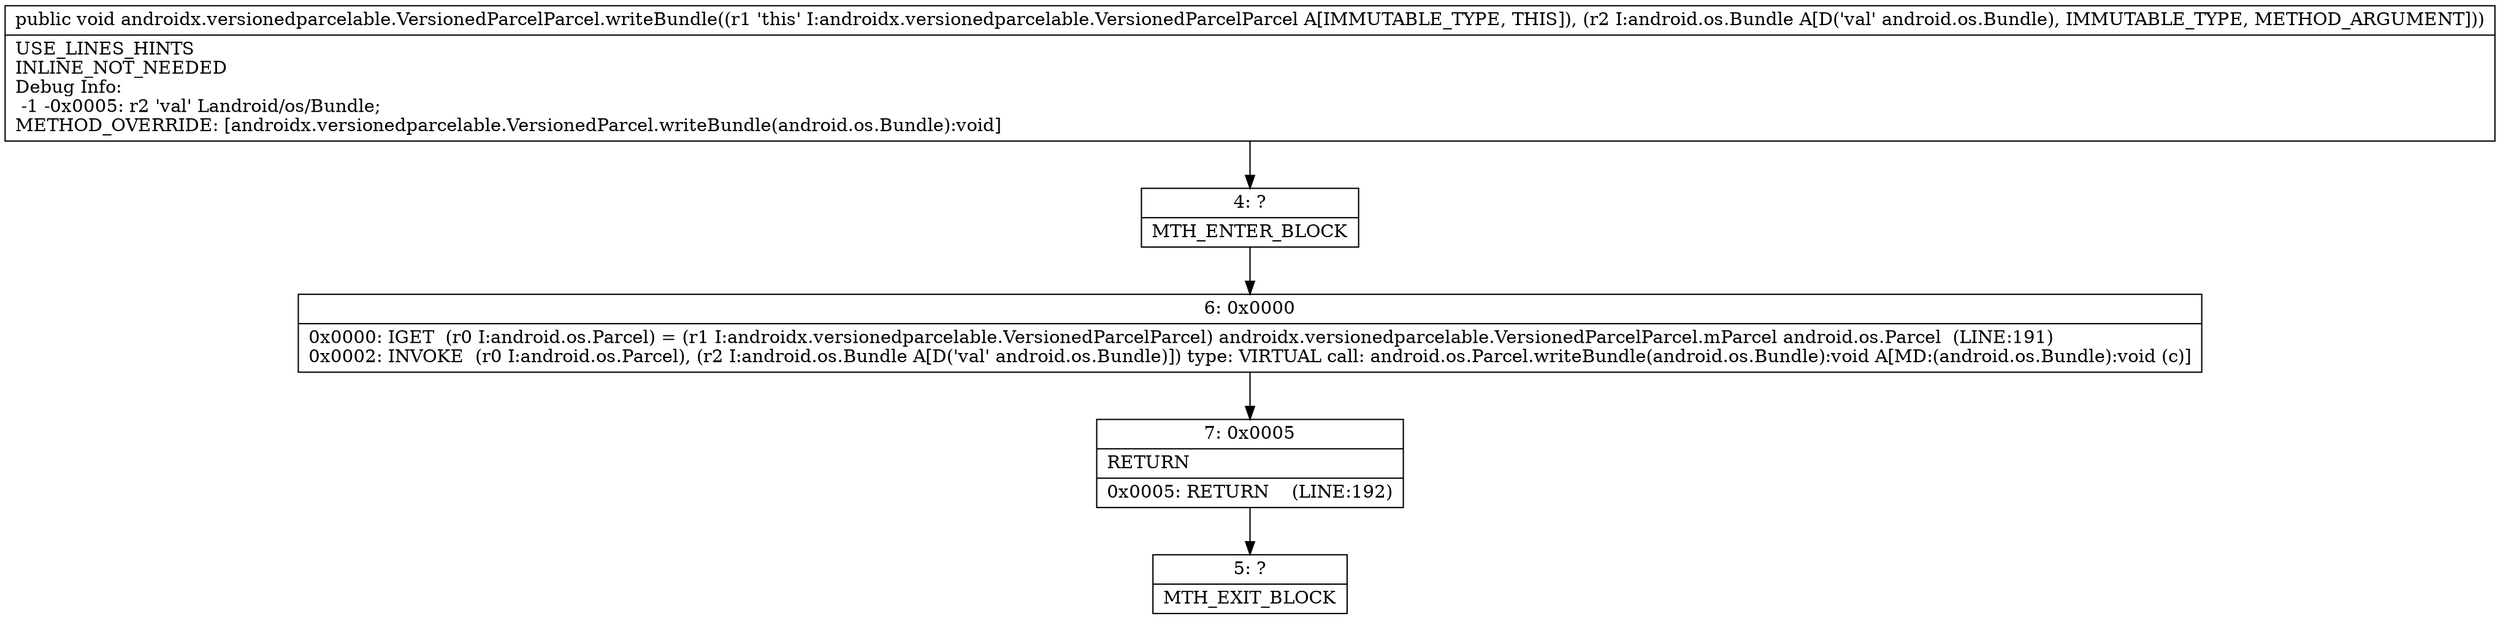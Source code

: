 digraph "CFG forandroidx.versionedparcelable.VersionedParcelParcel.writeBundle(Landroid\/os\/Bundle;)V" {
Node_4 [shape=record,label="{4\:\ ?|MTH_ENTER_BLOCK\l}"];
Node_6 [shape=record,label="{6\:\ 0x0000|0x0000: IGET  (r0 I:android.os.Parcel) = (r1 I:androidx.versionedparcelable.VersionedParcelParcel) androidx.versionedparcelable.VersionedParcelParcel.mParcel android.os.Parcel  (LINE:191)\l0x0002: INVOKE  (r0 I:android.os.Parcel), (r2 I:android.os.Bundle A[D('val' android.os.Bundle)]) type: VIRTUAL call: android.os.Parcel.writeBundle(android.os.Bundle):void A[MD:(android.os.Bundle):void (c)]\l}"];
Node_7 [shape=record,label="{7\:\ 0x0005|RETURN\l|0x0005: RETURN    (LINE:192)\l}"];
Node_5 [shape=record,label="{5\:\ ?|MTH_EXIT_BLOCK\l}"];
MethodNode[shape=record,label="{public void androidx.versionedparcelable.VersionedParcelParcel.writeBundle((r1 'this' I:androidx.versionedparcelable.VersionedParcelParcel A[IMMUTABLE_TYPE, THIS]), (r2 I:android.os.Bundle A[D('val' android.os.Bundle), IMMUTABLE_TYPE, METHOD_ARGUMENT]))  | USE_LINES_HINTS\lINLINE_NOT_NEEDED\lDebug Info:\l  \-1 \-0x0005: r2 'val' Landroid\/os\/Bundle;\lMETHOD_OVERRIDE: [androidx.versionedparcelable.VersionedParcel.writeBundle(android.os.Bundle):void]\l}"];
MethodNode -> Node_4;Node_4 -> Node_6;
Node_6 -> Node_7;
Node_7 -> Node_5;
}

